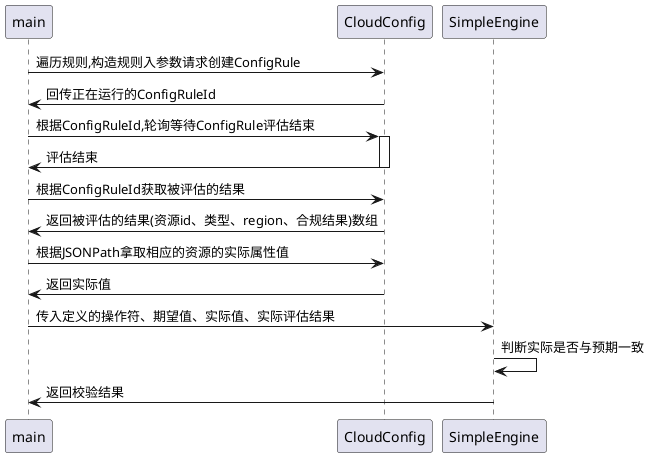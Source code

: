 @startuml
participant main as m 
participant CloudConfig as acs 
participant SimpleEngine as eng

m -> acs : 遍历规则,构造规则入参数请求创建ConfigRule 
acs -> m : 回传正在运行的ConfigRuleId

m -> acs : 根据ConfigRuleId,轮询等待ConfigRule评估结束
activate acs 
acs -> m : 评估结束
deactivate acs 

m -> acs : 根据ConfigRuleId获取被评估的结果
acs -> m : 返回被评估的结果(资源id、类型、region、合规结果)数组

m -> acs : 根据JSONPath拿取相应的资源的实际属性值
acs -> m : 返回实际值

m -> eng : 传入定义的操作符、期望值、实际值、实际评估结果 
eng -> eng : 判断实际是否与预期一致
eng -> m : 返回校验结果

@enduml

